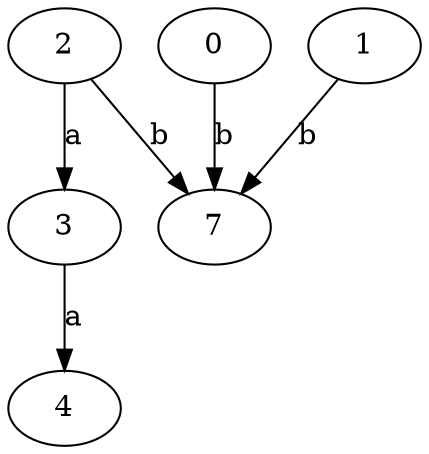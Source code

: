 strict digraph  {
2;
0;
3;
4;
1;
7;
2 -> 3  [label=a];
2 -> 7  [label=b];
0 -> 7  [label=b];
3 -> 4  [label=a];
1 -> 7  [label=b];
}
